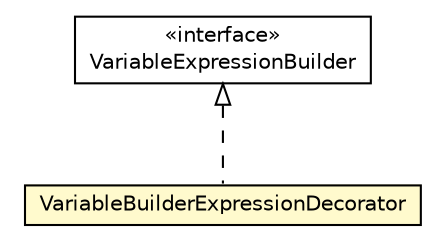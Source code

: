 #!/usr/local/bin/dot
#
# Class diagram 
# Generated by UMLGraph version 5.1 (http://www.umlgraph.org/)
#

digraph G {
	edge [fontname="Helvetica",fontsize=10,labelfontname="Helvetica",labelfontsize=10];
	node [fontname="Helvetica",fontsize=10,shape=plaintext];
	nodesep=0.25;
	ranksep=0.5;
	// org.androidtransfuse.gen.variableDecorator.VariableExpressionBuilder
	c70025 [label=<<table title="org.androidtransfuse.gen.variableDecorator.VariableExpressionBuilder" border="0" cellborder="1" cellspacing="0" cellpadding="2" port="p" href="./VariableExpressionBuilder.html">
		<tr><td><table border="0" cellspacing="0" cellpadding="1">
<tr><td align="center" balign="center"> &#171;interface&#187; </td></tr>
<tr><td align="center" balign="center"> VariableExpressionBuilder </td></tr>
		</table></td></tr>
		</table>>, fontname="Helvetica", fontcolor="black", fontsize=10.0];
	// org.androidtransfuse.gen.variableDecorator.VariableBuilderExpressionDecorator
	c70029 [label=<<table title="org.androidtransfuse.gen.variableDecorator.VariableBuilderExpressionDecorator" border="0" cellborder="1" cellspacing="0" cellpadding="2" port="p" bgcolor="lemonChiffon" href="./VariableBuilderExpressionDecorator.html">
		<tr><td><table border="0" cellspacing="0" cellpadding="1">
<tr><td align="center" balign="center"> VariableBuilderExpressionDecorator </td></tr>
		</table></td></tr>
		</table>>, fontname="Helvetica", fontcolor="black", fontsize=10.0];
	//org.androidtransfuse.gen.variableDecorator.VariableBuilderExpressionDecorator implements org.androidtransfuse.gen.variableDecorator.VariableExpressionBuilder
	c70025:p -> c70029:p [dir=back,arrowtail=empty,style=dashed];
}

